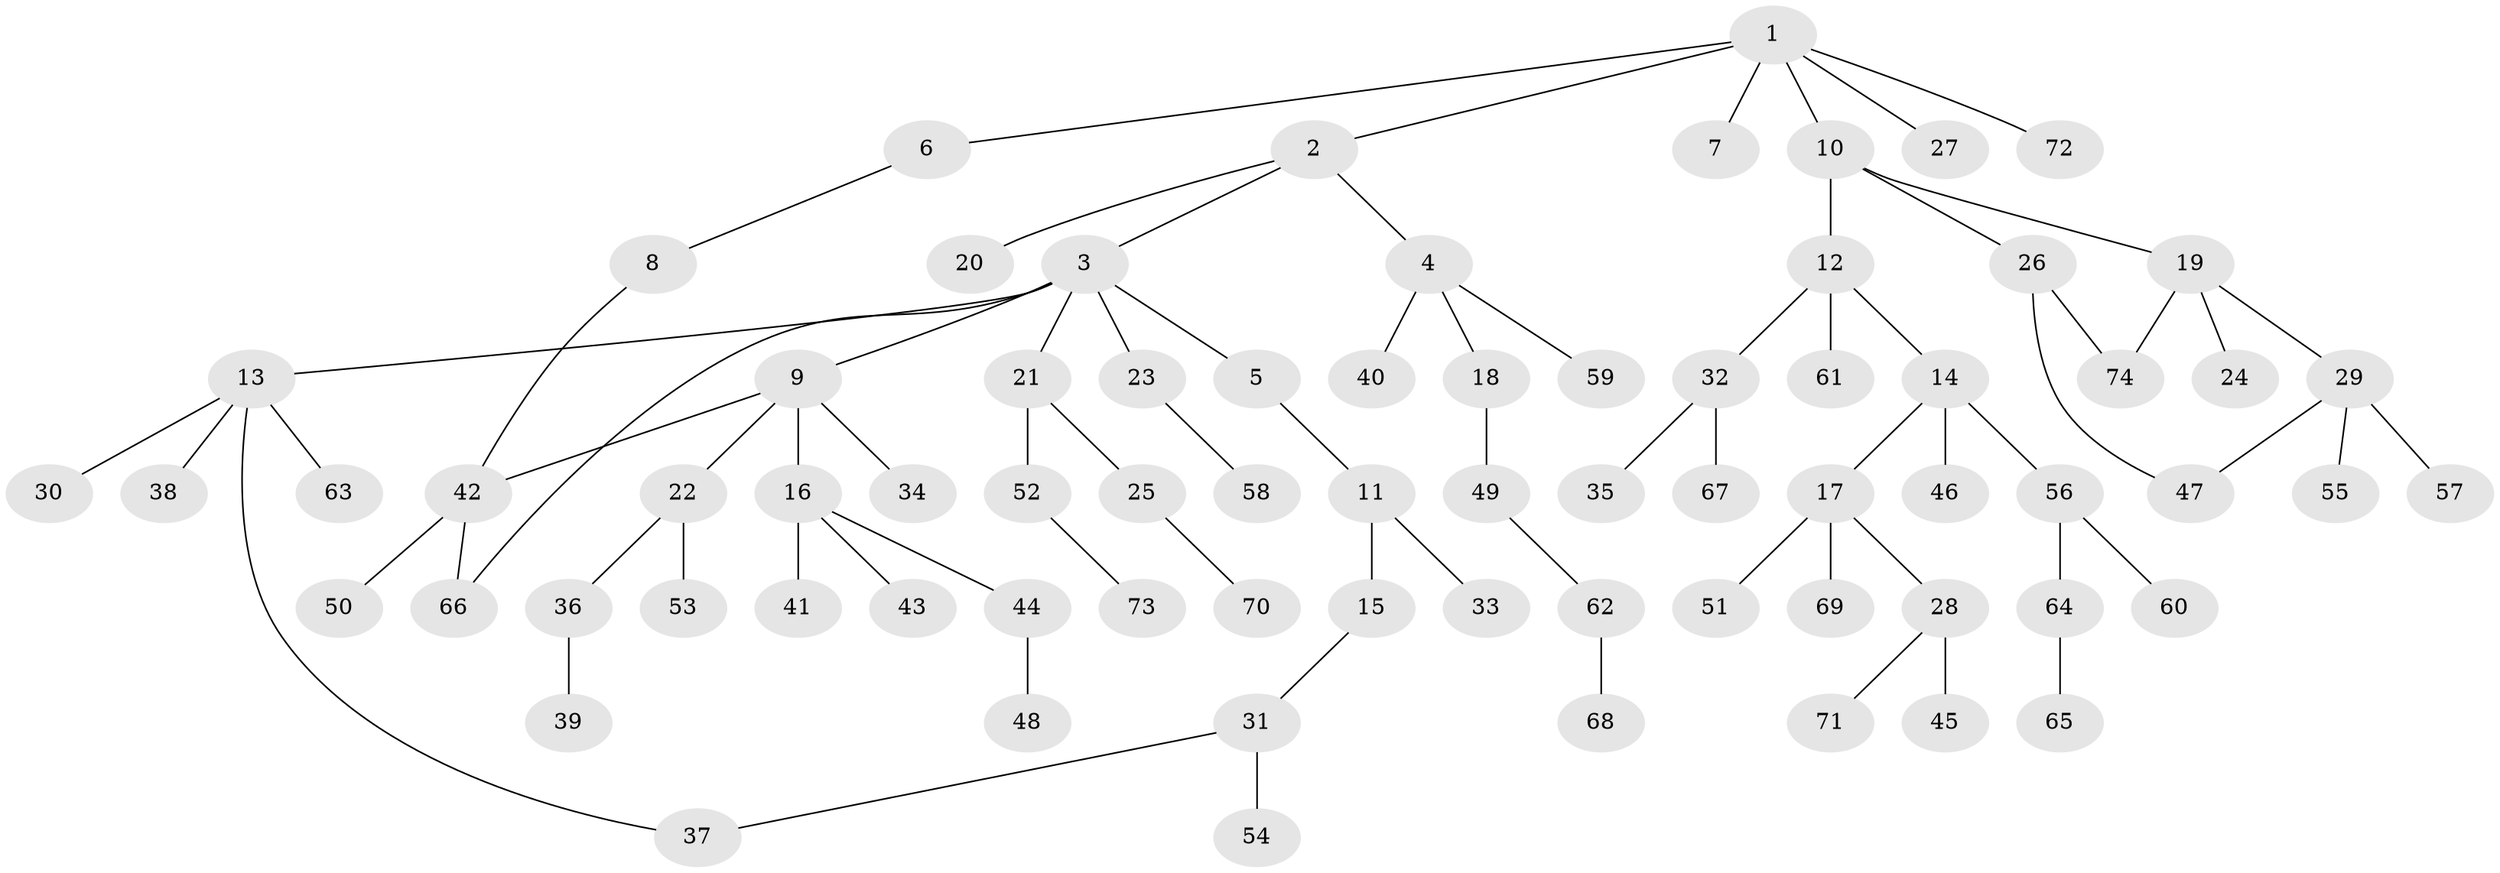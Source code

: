 // original degree distribution, {7: 0.009708737864077669, 5: 0.06796116504854369, 8: 0.009708737864077669, 3: 0.08737864077669903, 2: 0.2621359223300971, 1: 0.49514563106796117, 6: 0.02912621359223301, 4: 0.038834951456310676}
// Generated by graph-tools (version 1.1) at 2025/48/03/04/25 22:48:36]
// undirected, 74 vertices, 78 edges
graph export_dot {
  node [color=gray90,style=filled];
  1;
  2;
  3;
  4;
  5;
  6;
  7;
  8;
  9;
  10;
  11;
  12;
  13;
  14;
  15;
  16;
  17;
  18;
  19;
  20;
  21;
  22;
  23;
  24;
  25;
  26;
  27;
  28;
  29;
  30;
  31;
  32;
  33;
  34;
  35;
  36;
  37;
  38;
  39;
  40;
  41;
  42;
  43;
  44;
  45;
  46;
  47;
  48;
  49;
  50;
  51;
  52;
  53;
  54;
  55;
  56;
  57;
  58;
  59;
  60;
  61;
  62;
  63;
  64;
  65;
  66;
  67;
  68;
  69;
  70;
  71;
  72;
  73;
  74;
  1 -- 2 [weight=1.0];
  1 -- 6 [weight=1.0];
  1 -- 7 [weight=1.0];
  1 -- 10 [weight=1.0];
  1 -- 27 [weight=1.0];
  1 -- 72 [weight=1.0];
  2 -- 3 [weight=1.0];
  2 -- 4 [weight=1.0];
  2 -- 20 [weight=1.0];
  3 -- 5 [weight=1.0];
  3 -- 9 [weight=1.0];
  3 -- 13 [weight=1.0];
  3 -- 21 [weight=1.0];
  3 -- 23 [weight=1.0];
  3 -- 66 [weight=1.0];
  4 -- 18 [weight=1.0];
  4 -- 40 [weight=1.0];
  4 -- 59 [weight=1.0];
  5 -- 11 [weight=1.0];
  6 -- 8 [weight=1.0];
  8 -- 42 [weight=1.0];
  9 -- 16 [weight=1.0];
  9 -- 22 [weight=1.0];
  9 -- 34 [weight=1.0];
  9 -- 42 [weight=1.0];
  10 -- 12 [weight=1.0];
  10 -- 19 [weight=1.0];
  10 -- 26 [weight=1.0];
  11 -- 15 [weight=1.0];
  11 -- 33 [weight=1.0];
  12 -- 14 [weight=1.0];
  12 -- 32 [weight=1.0];
  12 -- 61 [weight=1.0];
  13 -- 30 [weight=1.0];
  13 -- 37 [weight=1.0];
  13 -- 38 [weight=1.0];
  13 -- 63 [weight=1.0];
  14 -- 17 [weight=1.0];
  14 -- 46 [weight=1.0];
  14 -- 56 [weight=1.0];
  15 -- 31 [weight=1.0];
  16 -- 41 [weight=1.0];
  16 -- 43 [weight=1.0];
  16 -- 44 [weight=1.0];
  17 -- 28 [weight=1.0];
  17 -- 51 [weight=1.0];
  17 -- 69 [weight=1.0];
  18 -- 49 [weight=1.0];
  19 -- 24 [weight=1.0];
  19 -- 29 [weight=1.0];
  19 -- 74 [weight=1.0];
  21 -- 25 [weight=1.0];
  21 -- 52 [weight=1.0];
  22 -- 36 [weight=1.0];
  22 -- 53 [weight=1.0];
  23 -- 58 [weight=1.0];
  25 -- 70 [weight=1.0];
  26 -- 47 [weight=1.0];
  26 -- 74 [weight=1.0];
  28 -- 45 [weight=1.0];
  28 -- 71 [weight=1.0];
  29 -- 47 [weight=1.0];
  29 -- 55 [weight=1.0];
  29 -- 57 [weight=1.0];
  31 -- 37 [weight=1.0];
  31 -- 54 [weight=1.0];
  32 -- 35 [weight=1.0];
  32 -- 67 [weight=1.0];
  36 -- 39 [weight=1.0];
  42 -- 50 [weight=1.0];
  42 -- 66 [weight=1.0];
  44 -- 48 [weight=1.0];
  49 -- 62 [weight=1.0];
  52 -- 73 [weight=1.0];
  56 -- 60 [weight=1.0];
  56 -- 64 [weight=1.0];
  62 -- 68 [weight=1.0];
  64 -- 65 [weight=1.0];
}
